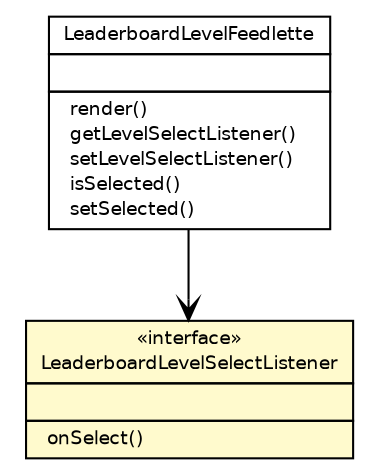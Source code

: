 #!/usr/local/bin/dot
#
# Class diagram 
# Generated by UMLGraph version 5.2 (http://www.umlgraph.org/)
#

digraph G {
	edge [fontname="Helvetica",fontsize=10,labelfontname="Helvetica",labelfontsize=10];
	node [fontname="Helvetica",fontsize=10,shape=plaintext];
	nodesep=0.25;
	ranksep=0.5;
	// com.heyzap.sdk.LeaderboardLevelFeedlette
	c2251 [label=<<table title="com.heyzap.sdk.LeaderboardLevelFeedlette" border="0" cellborder="1" cellspacing="0" cellpadding="2" port="p" href="./LeaderboardLevelFeedlette.html">
		<tr><td><table border="0" cellspacing="0" cellpadding="1">
<tr><td align="center" balign="center"> LeaderboardLevelFeedlette </td></tr>
		</table></td></tr>
		<tr><td><table border="0" cellspacing="0" cellpadding="1">
<tr><td align="left" balign="left">  </td></tr>
		</table></td></tr>
		<tr><td><table border="0" cellspacing="0" cellpadding="1">
<tr><td align="left" balign="left">  render() </td></tr>
<tr><td align="left" balign="left">  getLevelSelectListener() </td></tr>
<tr><td align="left" balign="left">  setLevelSelectListener() </td></tr>
<tr><td align="left" balign="left">  isSelected() </td></tr>
<tr><td align="left" balign="left">  setSelected() </td></tr>
		</table></td></tr>
		</table>>, fontname="Helvetica", fontcolor="black", fontsize=9.0];
	// com.heyzap.sdk.LeaderboardLevelFeedlette.LeaderboardLevelSelectListener
	c2252 [label=<<table title="com.heyzap.sdk.LeaderboardLevelFeedlette.LeaderboardLevelSelectListener" border="0" cellborder="1" cellspacing="0" cellpadding="2" port="p" bgcolor="lemonChiffon" href="./LeaderboardLevelFeedlette.LeaderboardLevelSelectListener.html">
		<tr><td><table border="0" cellspacing="0" cellpadding="1">
<tr><td align="center" balign="center"> &#171;interface&#187; </td></tr>
<tr><td align="center" balign="center"> LeaderboardLevelSelectListener </td></tr>
		</table></td></tr>
		<tr><td><table border="0" cellspacing="0" cellpadding="1">
<tr><td align="left" balign="left">  </td></tr>
		</table></td></tr>
		<tr><td><table border="0" cellspacing="0" cellpadding="1">
<tr><td align="left" balign="left">  onSelect() </td></tr>
		</table></td></tr>
		</table>>, fontname="Helvetica", fontcolor="black", fontsize=9.0];
	// com.heyzap.sdk.LeaderboardLevelFeedlette NAVASSOC com.heyzap.sdk.LeaderboardLevelFeedlette.LeaderboardLevelSelectListener
	c2251:p -> c2252:p [taillabel="", label="", headlabel="", fontname="Helvetica", fontcolor="black", fontsize=10.0, color="black", arrowhead=open];
}

